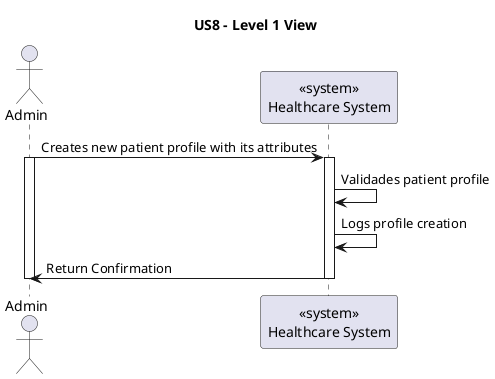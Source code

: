 ' 
' User Story: As an Admin,  I want to register new backoffice users (e.g., doctors, nurses, technicians, admins) via an out-of-band process, so that they can access the backoffice system with appropriate permissions.
'
' Acceptance Criteria:
' 
' - Backoffice users (e.g., doctors, nurses, technicians) are registered by an Admin via an internal process, not via self-registration.
' - Admin assigns roles (e.g., Doctor, Nurse, Technician) during the registration process.
' - Registered users receive a one-time setup link via email to set their password and activate their account.
' - The system enforces strong password requirements for security.
' - A confirmation email is sent to verify the user’s registration.

@startuml

title US8 - Level 1 View

actor Admin as U
participant "<<system>>\nHealthcare System" as web

U -> web : Creates new patient profile with its attributes
activate U
activate web
web -> web : Validades patient profile
web -> web : Logs profile creation
web -> U : Return Confirmation
deactivate web
deactivate U

' E a parte do email?



@enduml